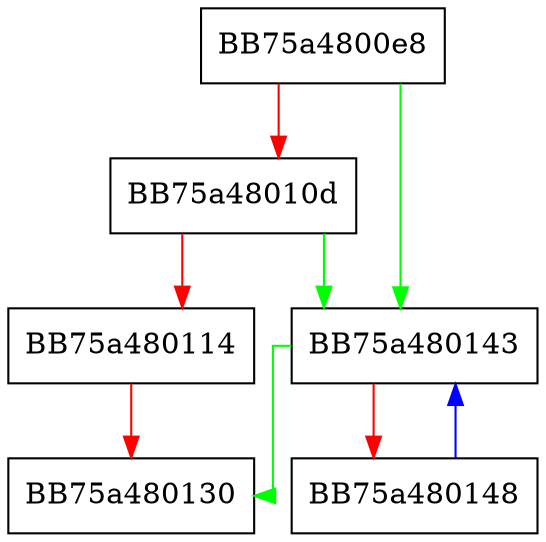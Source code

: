 digraph _Erase_unchecked {
  node [shape="box"];
  graph [splines=ortho];
  BB75a4800e8 -> BB75a480143 [color="green"];
  BB75a4800e8 -> BB75a48010d [color="red"];
  BB75a48010d -> BB75a480143 [color="green"];
  BB75a48010d -> BB75a480114 [color="red"];
  BB75a480114 -> BB75a480130 [color="red"];
  BB75a480143 -> BB75a480130 [color="green"];
  BB75a480143 -> BB75a480148 [color="red"];
  BB75a480148 -> BB75a480143 [color="blue"];
}